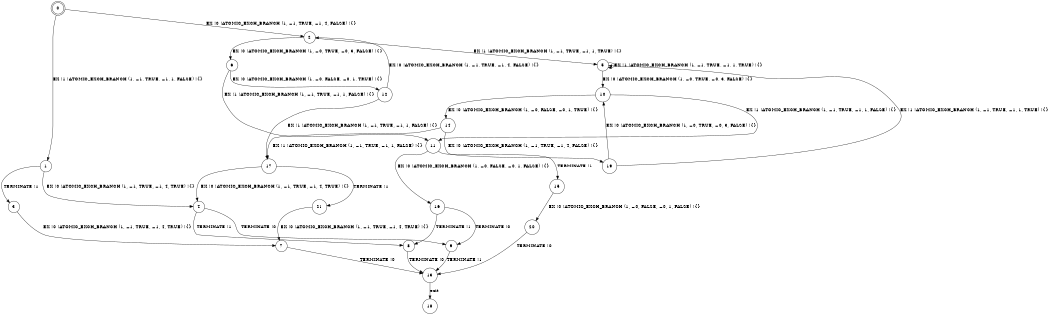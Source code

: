 digraph BCG {
size = "7, 10.5";
center = TRUE;
node [shape = circle];
0 [peripheries = 2];
0 -> 1 [label = "EX !1 !ATOMIC_EXCH_BRANCH (1, +1, TRUE, +1, 1, FALSE) !{}"];
0 -> 2 [label = "EX !0 !ATOMIC_EXCH_BRANCH (1, +1, TRUE, +1, 4, FALSE) !{}"];
1 -> 3 [label = "TERMINATE !1"];
1 -> 4 [label = "EX !0 !ATOMIC_EXCH_BRANCH (1, +1, TRUE, +1, 4, TRUE) !{}"];
2 -> 5 [label = "EX !1 !ATOMIC_EXCH_BRANCH (1, +1, TRUE, +1, 1, TRUE) !{}"];
2 -> 6 [label = "EX !0 !ATOMIC_EXCH_BRANCH (1, +0, TRUE, +0, 3, FALSE) !{}"];
3 -> 7 [label = "EX !0 !ATOMIC_EXCH_BRANCH (1, +1, TRUE, +1, 4, TRUE) !{}"];
4 -> 8 [label = "TERMINATE !1"];
4 -> 9 [label = "TERMINATE !0"];
5 -> 5 [label = "EX !1 !ATOMIC_EXCH_BRANCH (1, +1, TRUE, +1, 1, TRUE) !{}"];
5 -> 10 [label = "EX !0 !ATOMIC_EXCH_BRANCH (1, +0, TRUE, +0, 3, FALSE) !{}"];
6 -> 11 [label = "EX !1 !ATOMIC_EXCH_BRANCH (1, +1, TRUE, +1, 1, FALSE) !{}"];
6 -> 12 [label = "EX !0 !ATOMIC_EXCH_BRANCH (1, +0, FALSE, +0, 1, TRUE) !{}"];
7 -> 13 [label = "TERMINATE !0"];
8 -> 13 [label = "TERMINATE !0"];
9 -> 13 [label = "TERMINATE !1"];
10 -> 11 [label = "EX !1 !ATOMIC_EXCH_BRANCH (1, +1, TRUE, +1, 1, FALSE) !{}"];
10 -> 14 [label = "EX !0 !ATOMIC_EXCH_BRANCH (1, +0, FALSE, +0, 1, TRUE) !{}"];
11 -> 15 [label = "TERMINATE !1"];
11 -> 16 [label = "EX !0 !ATOMIC_EXCH_BRANCH (1, +0, FALSE, +0, 1, FALSE) !{}"];
12 -> 17 [label = "EX !1 !ATOMIC_EXCH_BRANCH (1, +1, TRUE, +1, 1, FALSE) !{}"];
12 -> 2 [label = "EX !0 !ATOMIC_EXCH_BRANCH (1, +1, TRUE, +1, 4, FALSE) !{}"];
13 -> 18 [label = "exit"];
14 -> 17 [label = "EX !1 !ATOMIC_EXCH_BRANCH (1, +1, TRUE, +1, 1, FALSE) !{}"];
14 -> 19 [label = "EX !0 !ATOMIC_EXCH_BRANCH (1, +1, TRUE, +1, 4, FALSE) !{}"];
15 -> 20 [label = "EX !0 !ATOMIC_EXCH_BRANCH (1, +0, FALSE, +0, 1, FALSE) !{}"];
16 -> 8 [label = "TERMINATE !1"];
16 -> 9 [label = "TERMINATE !0"];
17 -> 21 [label = "TERMINATE !1"];
17 -> 4 [label = "EX !0 !ATOMIC_EXCH_BRANCH (1, +1, TRUE, +1, 4, TRUE) !{}"];
19 -> 5 [label = "EX !1 !ATOMIC_EXCH_BRANCH (1, +1, TRUE, +1, 1, TRUE) !{}"];
19 -> 10 [label = "EX !0 !ATOMIC_EXCH_BRANCH (1, +0, TRUE, +0, 3, FALSE) !{}"];
20 -> 13 [label = "TERMINATE !0"];
21 -> 7 [label = "EX !0 !ATOMIC_EXCH_BRANCH (1, +1, TRUE, +1, 4, TRUE) !{}"];
}
